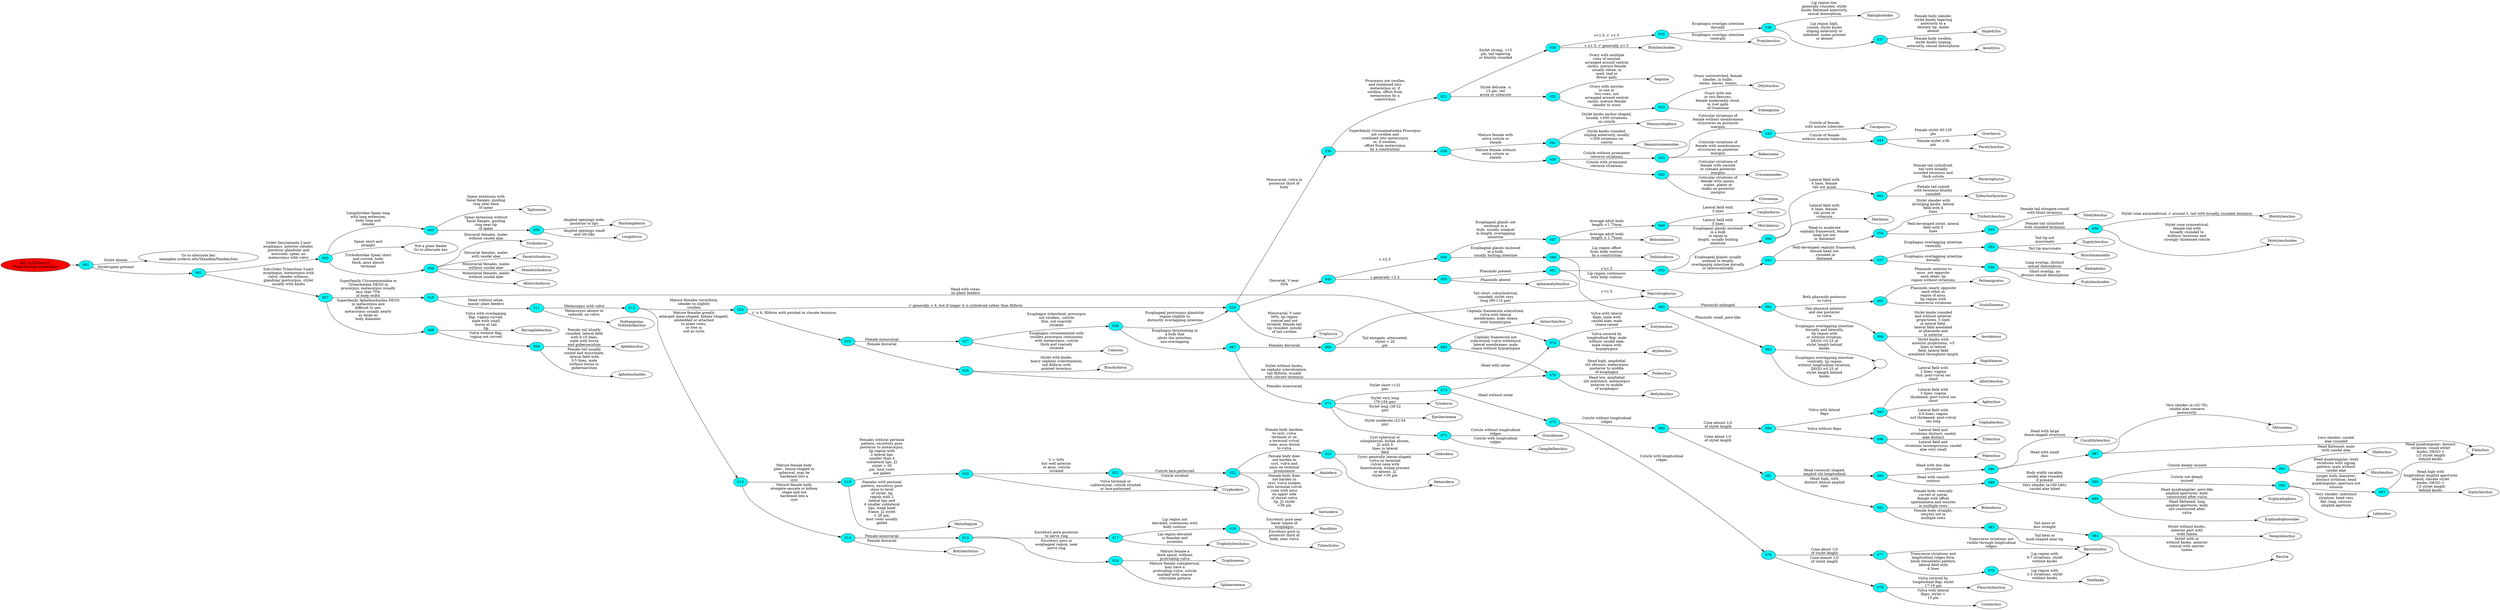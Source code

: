 // FOO
digraph "Nematoda Key" {
	graph [rankdir=LR]
	000 [label="Key to Genera of 
Plant-feeding Nematodes" fillcolor=red style=filled]
	000 -> 001 [label=""]
	001 [label=001 fillcolor=aqua style=filled]
	001 -> "Go to alternate key
 nemaplex.ucdavis.edu/Taxadata/Famkey.htm " [label="Stylet absent
"]
	001 -> 002 [label="Stylet/spear present
"]
	002 [label=002 fillcolor=aqua style=filled]
	002 -> 003 [label="Order Dorylaimida 2-part
esophagus, anterior slender,
posterior glandular and
muscular, spear, no
metacorpus with valve
"]
	002 -> 007 [label="Sub-Order Tylenchina 3-part
esophagus, metacorpus with
valve, slender isthmus,
glandular postcorpus, stylet
usually with knobs
"]
	003 [label=003 fillcolor=aqua style=filled]
	003 -> 004 [label="Trichodoridae Spear short
and curved, body
thick, anus almost
terminal
"]
	003 -> 005 [label="Longidoridae Spear long
with long extension,
body long and
slender
"]
	003 -> "Not a plant feeder
Go to alternate key" [label="Spear short and
straight
"]
	004 [label=004 fillcolor=aqua style=filled]
	004 -> Trichodorus [label="Diovarial females, males
without caudal alae
"]
	004 -> Paratrichodorus [label="Diovarial females, males
with caudal alae
"]
	004 -> Monotrichodorus [label="Monovarial females, males
without caudal alae
"]
	004 -> Allotrichodorus [label="Monovarial females, males
without caudal alae
"]
	005 [label=005 fillcolor=aqua style=filled]
	005 -> Xiphinema [label="Spear extension with
basal flanges, guiding
ring near base
of spear
"]
	005 -> 006 [label="Spear extension without
basal flanges, guiding
ring near tip
of spear
"]
	006 [label=006 fillcolor=aqua style=filled]
	006 -> Longidorus [label="Amphid openings small
and slit-like
"]
	006 -> Paralongidorus [label="Amphid openings wide,
posterior to lips
"]
	007 [label=007 fillcolor=aqua style=filled]
	007 -> 008 [label="Superfamily Aphelenchoidea DEGO
in metacorpus and
difficult to see;
metacorpus usually nearly
as large as
body diameter
"]
	007 -> 010 [label="Superfamily Criconematoidea or
Tylenchoidea DEGO in
procorpus; metacorpus usually
less that 75%
of body width
"]
	008 [label=008 fillcolor=aqua style=filled]
	008 -> Bursaphelenchus [label="Vulva with overlapping
flap, vagina curved,
male with small
bursa at tail
tip
"]
	008 -> 009 [label="Vulva without flap,
vagina not curved
"]
	009 [label=009 fillcolor=aqua style=filled]
	009 -> Aphelenchus [label="Female tail bluntly
rounded, lateral field
with 6-15 lines,
male with bursa
and gubernaculum
"]
	009 -> Aphelenchoides [label="Female tail usually
conoid and mucronate,
lateral field with
3-5 lines, male
without bursa or
gubernaculum
"]
	010 [label=010 fillcolor=aqua style=filled]
	010 -> 074 [label="Head with setae,
no plant feeders
"]
	010 -> 011 [label="Head without setae,
mainly plant feeders
"]
	011 [label=011 fillcolor=aqua style=filled]
	011 -> "Nothanguina,
Nothotylenchus" [label="Metacorpus absent or
reduced, no valve.
"]
	011 -> 012 [label="Metacorpus with valve
"]
	012 [label=012 fillcolor=aqua style=filled]
	012 -> 013 [label="Mature females greatly
enlarged (pear-shaped, kidney-shaped),
embedded or attached
to plant roots,
or free in
soil as cysts
"]
	012 -> 024 [label="Mature females vermiform,
slender to slightly
swollen
"]
	013 [label=013 fillcolor=aqua style=filled]
	013 -> 014 [label="Mature female body
elongate-saccate or kidney
shape and not
hardened into a
cyst
"]
	013 -> 019 [label="Mature female body
pear-, lemon-shaped or
spherical, may be
hardened into a
cyst
"]
	014 [label=014 fillcolor=aqua style=filled]
	014 -> Rotylenchulus [label="Female diovarial
"]
	014 -> 015 [label="Female monovarial
"]
	015 [label=015 fillcolor=aqua style=filled]
	015 -> 016 [label="Excretory pore in
esophageal region, near
nerve ring
"]
	015 -> 017 [label="Excretory pore posterior
to nerve ring
"]
	016 [label=016 fillcolor=aqua style=filled]
	016 -> Sphaeronema [label="Mature female subspherical,
may have a
protruding vulva, cuticle
marked with coarse
reticulate pattern
"]
	016 -> Trophonema [label="Mature female a
thick spiral, without
protruding vulva
"]
	017 [label=017 fillcolor=aqua style=filled]
	017 -> Trophotylenchulus [label="Lip region elevated
in females and
juveniles
"]
	017 -> 018 [label="Lip region not
elevated, continuous with
body contour
"]
	018 [label=018 fillcolor=aqua style=filled]
	018 -> Tylenchulus [label="Excretory pore in
posterior third of
body, near vulva
"]
	018 -> Nacobbus [label="Excretory pore near
basal region of
esophagus
"]
	019 [label=019 fillcolor=aqua style=filled]
	019 -> Meloidogyne [label="Females with perineal
pattern, excretory pore
close to level
of stylet, lip
region with 2
lateral lips and
4 smaller sublateral
lips, weak head
frame, J2 stylet
< 20 µm,
host roots usually
galled
"]
	019 -> 020 [label="Females without perineal
pattern, excretory pore
posterior to metacorpus,
lip region with
2 lateral lips
smaller than 4
sublateral lips, J2
stylet > 20
µm, host roots
not galled
"]
	020 [label=020 fillcolor=aqua style=filled]
	020 -> 021 [label="V > 50%
but well anterior
to anus, cuticle
striated
"]
	020 -> Cryphodera [label="Vulva terminal or
subterminal, cuticle striated
or lace-patterned
"]
	021 [label=021 fillcolor=aqua style=filled]
	021 -> Cryphodera [label="Cuticle striated
"]
	021 -> 022 [label="Cuticle lace-patterned
"]
	022 [label=022 fillcolor=aqua style=filled]
	022 -> 023 [label="Female body hardens
to cyst, vulva
terminal or on
a terminal vulval
cone, anus dorsal
to vulva
"]
	022 -> Atalodera [label="Female body does
not harden to
cyst, vulva and
anus on terminal
prominence
"]
	022 -> Sarisodera [label="Female body does
not harden to
cyst, vulva sunken
into terminal vulval
cone with anus
on upper side
of dorsal vulva
lip, J2 stylet
>38 µm
"]
	023 [label=023 fillcolor=aqua style=filled]
	023 -> Heterodera [label="Cysts generally lemon-shaped,
vulva on terminal
vulval cone with
fenestration, bullae present
or absent, J2
stylet <30 µm
"]
	023 -> Globodera [label="Cyst spherical or
subspherical, bullae absent,
J2 with 5
lines in lateral
field
"]
	024 [label=024 fillcolor=aqua style=filled]
	024 -> 025 [label="c' ≥ 6, filiform with pointed or clavate terminus"]
	024 -> 029 [label="c' generally < 6, but if longer it is cylindroid rather than filiform"]
	025 [label=025 fillcolor=aqua style=filled]
	025 -> 026 [label="Female diovarial
"]
	025 -> 027 [label="Female monovarial
"]
	026 [label=026 fillcolor=aqua style=filled]
	026 -> 070 [label="Stylet without knobs,
no cephalic sclerotization,
tail filiform, usually
with clavate terminus
"]
	026 -> Brachydorus [label="Stylet with knobs,
heavy cephalic sclerotization,
tail filiform with
pointed terminus
"]
	027 [label=027 fillcolor=aqua style=filled]
	027 -> Caloosia [label="Esophagus criconematoid with
swollen procorpus continuous
with metacorpus, cuticle
thick and coarsely
striated
"]
	027 -> 028 [label="Esophagus tylenchoid, procorpus
not swollen,, cuticle
thin, not coarsely
striated
"]
	028 [label=028 fillcolor=aqua style=filled]
	028 -> 067 [label="Esophagus terminating in
a bulb that
abuts the intestine;
non-overlapping
"]
	028 -> 029 [label="Esophageal postcorpus glandular
region slightly to
distinctly overlapping intestine
"]
	029 [label=029 fillcolor=aqua style=filled]
	029 -> 030 [label="Monovarial, vulva in
posterior third of
body
"]
	029 -> Trophurus [label="Monovarial, V near
50%, lip region
conical and not
striated, female tail
tip rounded, cuticle
of tail swollen
"]
	029 -> 045 [label="Diovarial, V near
50%
"]
	030 [label=030 fillcolor=aqua style=filled]
	030 -> 031 [label="Procorpus not swollen
and combined into
metacorpus or, if
swollen, offset from
metacorpus by a
constriction
"]
	030 -> 038 [label="Superfamily Criconematoidea Procorpus
not swollen and
combined into metacorpus
or, if swollen,
offset from metacorpus
by a constriction
"]
	031 [label=031 fillcolor=aqua style=filled]
	031 -> 032 [label="Stylet delicate, ≤
15 µm, tail
acute or subacute
"]
	031 -> 034 [label="Stylet strong, >15
µm, tail tapering
or bluntly rounded
"]
	032 [label=032 fillcolor=aqua style=filled]
	032 -> 033 [label="Ovary with oocytes
in one or
two rows, not
arranged around central
rachis, mature female
slender to stout
"]
	032 -> Anguina [label="Ovary with multiple
rows of oocytes
arranged around central
rachis, mature female
usually obese, in
seed, leaf or
flower galls
"]
	033 [label=033 fillcolor=aqua style=filled]
	033 -> Subanguina [label="Ovary with one
or two flexures,
female moderately stout,
in root galls
of Graminae
"]
	033 -> Ditylenchus [label="Ovary outstretched, female
slender, in bulbs,
stems, leaves, tubers
"]
	034 [label=034 fillcolor=aqua style=filled]
	034 -> Rotylenchoides [label="s ≥1.5, c' generally ≤1.5"]
	034 -> 035 [label="s<1.5, c' >1.5"]
	035 [label=035 fillcolor=aqua style=filled]
	035 -> Pratylenchus [label="Esophagus overlaps intestine
ventrally
"]
	035 -> 036 [label="Esophagus overlaps intestine
dorsally
"]
	036 [label=036 fillcolor=aqua style=filled]
	036 -> Radopholoides [label="Lip region low,
generally rounded, stylet
knobs flattened anteriorly,
sexual dimorphism
"]
	036 -> 037 [label="Lip region high,
conoid, stylet knobs
sloping anteriorly or
indented, males present
or absent
"]
	037 [label=037 fillcolor=aqua style=filled]
	037 -> Acontylus [label="Female body swollen,
stylet knobs sloping
anteriorly, sexual dimorphism
"]
	037 -> Hoplotylus [label="Female body slender,
stylet knobs tapering
anteriorly to a
dentate tip, males
absent
"]
	038 [label=038 fillcolor=aqua style=filled]
	038 -> 039 [label="Mature female without
extra cuticle or
sheath
"]
	038 -> 041 [label="Mature female with
extra cuticle or
sheath
"]
	039 [label=039 fillcolor=aqua style=filled]
	039 -> 040 [label="Cuticle with prominent
retrorse striations
"]
	039 -> 042 [label="Cuticle without prominent
retrorse striations
"]
	040 [label=040 fillcolor=aqua style=filled]
	040 -> Criconema [label="Cuticular striations of
female with spines,
scales, plates or
stalks on posterior
margins
"]
	040 -> Criconemoides [label="Cuticular striations of
female with smooth
or crenate posterior
margins
"]
	041 [label=041 fillcolor=aqua style=filled]
	041 -> Hemicriconemoides [label="Stylet knobs rounded,
sloping anteriorly, usually
<200 striations on
cuticle
"]
	041 -> Hemicycliophora [label="Stylet knobs anchor-shaped,
usually >200 striations
on cuticle
"]
	042 [label=042 fillcolor=aqua style=filled]
	042 -> Bakernema [label="Cuticular striations of
female with membranous
structures on posterior
margins
"]
	042 -> 043 [label="Cuticular striations of
female without membranous
structures on posterior
margins
"]
	043 [label=043 fillcolor=aqua style=filled]
	043 -> Cacopaurus [label="Cuticle of female
with minute tubercles
"]
	043 -> 044 [label="Cuticle of female
without minute tubercles
"]
	044 [label=044 fillcolor=aqua style=filled]
	044 -> Paratylenchus [label="Female stylet ≤36
µm
"]
	044 -> Gracilacus [label="Female stylet 45-120
µm
"]
	045 [label=045 fillcolor=aqua style=filled]
	045 -> 046 [label="s ≥2.5
"]
	045 -> 050 [label="s generally <2.5
"]
	046 [label=046 fillcolor=aqua style=filled]
	046 -> 047 [label="Esophageal glands not
enclosed in a
bulb, usually unequal
in length, overlapping
intestine
"]
	046 -> 048 [label="Esophageal glands enclosed
in a bulb,
usually butting intestine
"]
	047 [label=047 fillcolor=aqua style=filled]
	047 -> Belonolaimus [label="Average adult body
length ≥ 1.75mm
"]
	047 -> 049 [label="Average adult body
length <1.75mm
"]
	048 [label=048 fillcolor=aqua style=filled]
	048 -> Macrotrophurus [label="Lip region continuous
with body contour
"]
	048 -> Dolichodorus [label="Lip region offset
from body contour
by a constriction
"]
	049 [label=049 fillcolor=aqua style=filled]
	049 -> Morulaimus [label="Lateral field with
5 lines
"]
	049 -> Carphodorus [label="Lateral field with
3 lines
"]
	050 [label=050 fillcolor=aqua style=filled]
	050 -> Aphasmatylenchus [label="Phasmids absent
"]
	050 -> 051 [label="Phasmids present
"]
	051 [label=051 fillcolor=aqua style=filled]
	051 -> 062 [label="c'<1.5"]
	051 -> 052 [label="c'≥1.5"]
	052 [label=052 fillcolor=aqua style=filled]
	052 -> 053 [label="Esophageal glands usually
unequal in length,
overlapping intestine dorsally
or lateroventrally
"]
	052 -> 060 [label="Esophageal glands enclosed
in a bulb
or equal in
length, usually butting
intestine
"]
	053 [label=053 fillcolor=aqua style=filled]
	053 -> 054 [label="Weak to moderate
cephalic framework, female
head not low
or flattened
"]
	053 -> 057 [label="Well-developed cephalic framework,
female head low
, rounded or
flattened
"]
	054 [label=054 fillcolor=aqua style=filled]
	054 -> 055 [label="Well-developed stylet, lateral
field with 5
lines
"]
	054 -> Trichotylenchus [label="Stylet slender with
diverging knobs, lateral
field with 4
lines
"]
	055 [label=055 fillcolor=aqua style=filled]
	055 -> 056 [label="Female tail cylindroid
with rounded terminus
"]
	055 -> Telotylenchus [label="Female tail elongate-conoid
with blunt terminus
"]
	056 [label=056 fillcolor=aqua style=filled]
	056 -> Histotylenchus [label="Stylet cone asymmetrical, c' around 2, tail with broadly rounded terminus"]
	056 -> Telotylenchoides [label="Stylet cone symmetrical,
female tail with
broadly rounded to
bulbous terminus and
strongly thickened cuticle
"]
	057 [label=057 fillcolor=aqua style=filled]
	057 -> 058 [label="Esophagus overlapping intestine
dorsally
"]
	057 -> 059 [label="Esophagus overlapping intestine
ventrally
"]
	058 [label=058 fillcolor=aqua style=filled]
	058 -> Pratylenchoides [label="Short overlap, no
obvious sexual dimorphism
"]
	058 -> Radopholus [label="Long overlap, distinct
sexual dimorphism
"]
	059 [label=059 fillcolor=aqua style=filled]
	059 -> Hirschmanniella [label="Tail tip mucronate
"]
	059 -> Zygotylenchus [label="Tail tip not
mucronate
"]
	060 [label=060 fillcolor=aqua style=filled]
	060 -> 061 [label="Lateral field with
4 lines, female
tail not acute
"]
	060 -> Merlinius [label="Lateral field with
6 lines, female
tail acute or
subacute
"]
	061 [label=061 fillcolor=aqua style=filled]
	061 -> Tylenchorhynchus [label="Female tail conoid
with terminus bluntly
rounded
"]
	061 -> Paratrophurus [label="Female tail cylindroid,
tail with broadly
rounded terminus and
thick cuticle
"]
	062 [label=062 fillcolor=aqua style=filled]
	062 -> 063 [label="Phasmids small, pore-like
"]
	062 -> 064 [label="Phasmids enlarged
"]
	063 [label=063 fillcolor=aqua style=filled]
	063 -> "" [label="Esophagus overlapping intestine
dorsally and laterally,
lip region with
or without striation,
DEGO <0.25 of
stylet length behind
knobs
"]
	063 -> "" [label="Esophagus overlapping intestine
ventrally, lip region
without longitudinal striation,
DEGO ≥0.25 of
stylet length behind
knobs
"]
	064 [label=064 fillcolor=aqua style=filled]
	064 -> 065 [label="Both phasmids posterior
to vulva
"]
	064 -> 066 [label="One phasmid anterior
and one posterior
to vulva
"]
	065 [label=065 fillcolor=aqua style=filled]
	065 -> Scutellonema [label="Phasmids nearly opposite
each other in
region of anus,
lip region with
transverse striations
"]
	065 -> Peltamigratus [label="Phasmids anterior to
anus, not opposite
each other, lip
region without striations
"]
	066 [label=066 fillcolor=aqua style=filled]
	066 -> Hoplolaimus [label="Stylet knobs with
anterior projections, <5
lines in lateral
field, lateral field
areolated throughout length
"]
	066 -> Aorolaimus [label="Stylet knobs rounded
and without anterior
projections, 5 lines
in lateral field,
lateral field areolated
at phasmids and
in anterior
"]
	067 [label=067 fillcolor=aqua style=filled]
	067 -> 068 [label="Females diovarial
"]
	067 -> 071 [label="Females monovarial
"]
	068 [label=068 fillcolor=aqua style=filled]
	068 -> Macrotrophurus [label="Tail short, subcylindrical,
rounded; stylet very
long (90-110 µm)
"]
	068 -> 069 [label="Tail elongate, attenuated;
stylet < 20
µm
"]
	069 [label=069 fillcolor=aqua style=filled]
	069 -> Antarctenchus [label="Cephalic framework sclerotized;
vulva with lateral
membranes; male cloaca
with hypoptygma
"]
	069 -> 070 [label="Cephalic framework not
sclerotized; vulva withithout
lateral membranes; male
cloaca without hypoptygma
"]
	070 [label=070 fillcolor=aqua style=filled]
	070 -> Psilenchus [label="Head high, amphidial
slit obvious; metacorpus
posterior to middle
of esophagus
"]
	070 -> Atetylenchus [label="Head low, amphidial
slit indistinct; metacorpus
anterior to middle
of esophagus
"]
	071 [label=071 fillcolor=aqua style=filled]
	071 -> Tylodorus [label="Stylet very long
(76-104 µm)
"]
	071 -> Epicharinema [label="Stylet long (38-52
µm)
"]
	071 -> 072 [label="Stylet moderate (22-34
µm)
"]
	071 -> 073 [label="Stylet short (<22
µm)
"]
	072 [label=072 fillcolor=aqua style=filled]
	072 -> Campbellenchus [label="Cuticle with longitudinal
ridges
"]
	072 -> Gracilancea [label="Cuticle without longitudinal
ridges
"]
	073 [label=073 fillcolor=aqua style=filled]
	073 -> 074 [label="Head with setae
"]
	073 -> 075 [label="Head without setae
"]
	074 [label=074 fillcolor=aqua style=filled]
	074 -> Atylenchus [label="Vulva covered by
longitudinal flap; male
without caudal alae;
male cloaca with
hypoptygma
"]
	074 -> Eutylenchus [label="Vulva with lateral
flaps; male with
caudal alae; male
cloaca raised
"]
	075 [label=075 fillcolor=aqua style=filled]
	075 -> 076 [label="Cuticle with longitudinal
ridges
"]
	075 -> 080 [label="Cuticle without longitudinal
ridges
"]
	076 [label=076 fillcolor=aqua style=filled]
	076 -> 077 [label="Cone about 1/3
of stylet length
"]
	076 -> 079 [label="Cone almost 1/2
of stylet length
"]
	077 [label=077 fillcolor=aqua style=filled]
	077 -> Basirienchus [label="Transverse striations not
visible through longitudinal
ridges
"]
	077 -> 078 [label="Transverse striations and
longitudinal ridges form
block (tessellate) pattern;
lateral field with
4 lines
"]
	078 [label=078 fillcolor=aqua style=filled]
	078 -> Neothada [label="Lip region with
2-3 striations, stylet
without knobs
"]
	078 -> Basirienchus [label="Lip region with
6-7 striations, stylet
without knobs
"]
	079 [label=079 fillcolor=aqua style=filled]
	079 -> Pleurotylenchus [label="Vulva covered by
longitudinal flap; stylet
17-19 µm
"]
	079 -> Coslenchus [label="Vulva with lateral
flaps; stylet <
15 µm
"]
	080 [label=080 fillcolor=aqua style=filled]
	080 -> 081 [label="Cone about 1/3
of stylet length
"]
	080 -> 094 [label="Cone almost 1/2
of stylet length
"]
	081 [label=081 fillcolor=aqua style=filled]
	081 -> 082 [label="Head high, with
distinct lateral amphid
slits
"]
	081 -> 085 [label="Head variously shaped,
amphid slit longitudinal
"]
	082 [label=082 fillcolor=aqua style=filled]
	082 -> Boleodorus [label="Female body ventrally
curved or spiral;
female with offset
spermatheca and oocytes
in multiple rows
"]
	082 -> 083 [label="Female body straight;
oocytes not in
multiple rows
"]
	083 [label=083 fillcolor=aqua style=filled]
	083 -> Basirienchus [label="Tail bent or
hook-shaped near tip
"]
	083 -> 084 [label="Tail more or
less straight
"]
	084 [label=084 fillcolor=aqua style=filled]
	084 -> Neopsilenchus [label="Stylet without knobs,
anterior part with
wide lumen
"]
	084 -> Basiria [label="Stylet with or
without knobs, anterior
conical with narrow
lumen
"]
	085 [label=085 fillcolor=aqua style=filled]
	085 -> 086 [label="Head with disc-like
structure
"]
	085 -> 088 [label="Head with smooth
contour
"]
	086 [label=086 fillcolor=aqua style=filled]
	086 -> 087 [label="Head with small
disc
"]
	086 -> Cucullitylenchus [label="Head with large
dome-shaped structure
"]
	087 [label=087 fillcolor=aqua style=filled]
	087 -> Mitranema [label="Very slender (a=62-76);
caudal alae concave
posteriorly
"]
	087 -> Filenchus [label="Less slender; caudal
alae rounded
"]
	088 [label=088 fillcolor=aqua style=filled]
	088 -> 089 [label="Very slender (a=60-180);
caudal alae lobed
"]
	088 -> 090 [label="Body width variable;
caudal alae rounded
if present
"]
	089 [label=089 fillcolor=aqua style=filled]
	089 -> Ecphyadophora [label="Head quadrangular; pore-like
amphid apertures; body
constricted after vulva
"]
	089 -> Ecphyadophoroides [label="Head flattened; long
amphid apertures; body
not constricted after
vulva
"]
	090 [label=090 fillcolor=aqua style=filled]
	090 -> 091 [label="Cuticle deeply incised
"]
	090 -> 092 [label="Cuticle not deeply
incised
"]
	091 [label=091 fillcolor=aqua style=filled]
	091 -> Miculenchus [label="Head quadrangular; body
striations with zigzag
pattern; male without
caudal alae
"]
	091 -> Malenchus [label="Head flattened; male
with caudal alae
"]
	092 [label=092 fillcolor=aqua style=filled]
	092 -> Lelenchus [label="Very slender; indistinct
striation; head very
flat; long, sinuous
amphid aperture
"]
	092 -> 093 [label="Larger body diameter;
distinct striation; head
quadrangular; aperture not
sinuous
"]
	093 [label=093 fillcolor=aqua style=filled]
	093 -> Irantylenchus [label="Head high with
longitudinal amphid apertures
lateral; clavate stylet
knobs; DEGO >
1/2 stylet length
behind knobs
"]
	093 -> Filenchus [label="Head quadrangular; distinct
striation; round stylet
knobs; DEGO <
1/2 stylet length
behind knobs
"]
	094 [label=094 fillcolor=aqua style=filled]
	094 -> 095 [label="Vulva with lateral
flaps
"]
	094 -> 096 [label="Vulva without flaps
"]
	095 [label=095 fillcolor=aqua style=filled]
	095 -> Allotylenchus [label="Lateral field with
2 lines; vagina
thin; post-vulval sac
short
"]
	095 -> Aglenchus [label="Lateral field with
3 lines; vagina
thickened; post-vulval sac
short
"]
	095 -> Cephalenchus [label="Lateral field with
4-6 lines; vagina
not thickened; post-vulval
sac long
"]
	096 [label=096 fillcolor=aqua style=filled]
	096 -> Polenchus [label="Lateral field and
striations inconspicuous; caudal
alae very small
"]
	096 -> Tylenchus [label="Lateral field and
striations distinct; caudal
alae distinct
"]
}

